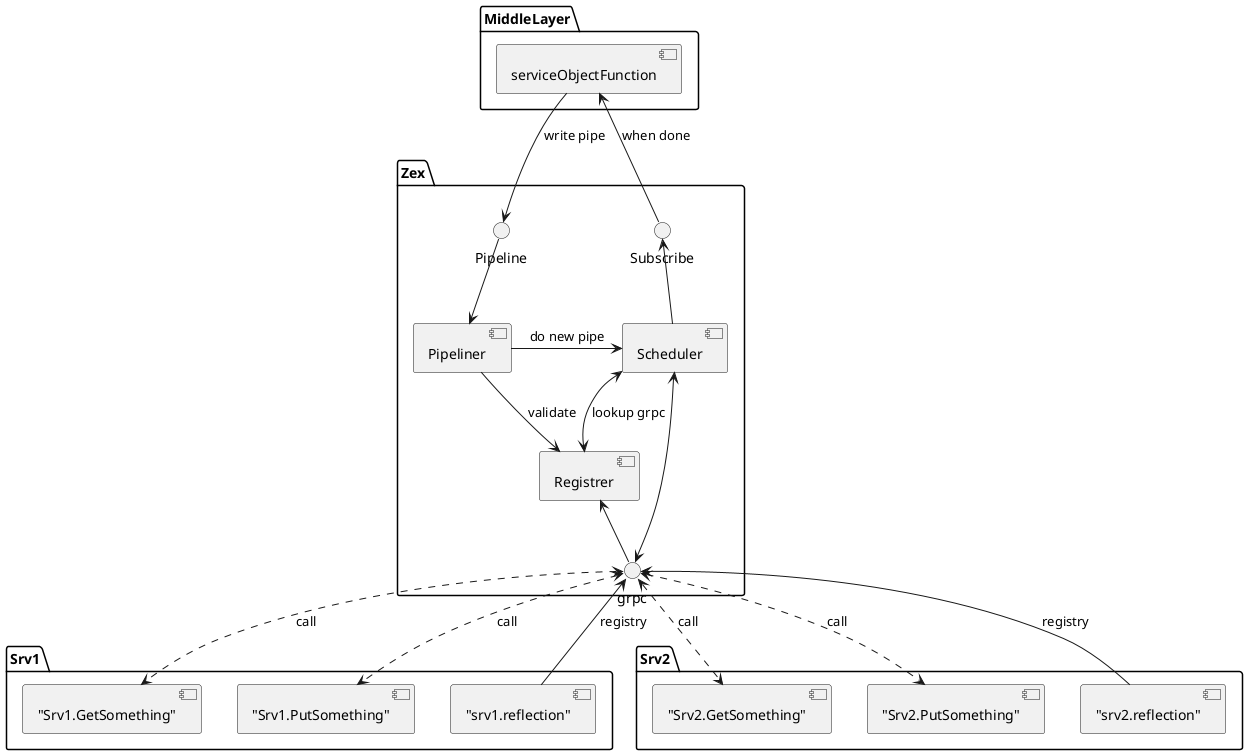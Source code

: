 @startuml

package "Zex" {
Pipeline --> [Pipeliner]
Subscribe <-- [Scheduler]

[Scheduler] <-right- [Pipeliner]: do new pipe

[Pipeliner] -down-> [Registrer] : validate

[Scheduler] <--> [Registrer] : lookup grpc
[Scheduler] <--> grpc

[Registrer] <-- grpc
}

package "MiddleLayer" {
    [serviceObjectFunction] --> Pipeline : write pipe
    [serviceObjectFunction] <-- Subscribe: when done
}


package "Srv1" {
    ["srv1.reflection"] -up-> grpc : registry
    grpc <-..right-> ["Srv1.GetSomething"] : call
    grpc <-..right-> ["Srv1.PutSomething"] : call
}



package "Srv2" {
    ["srv2.reflection"] -up-> grpc : registry
    grpc <-..right-> ["Srv2.GetSomething"] : call
    grpc <-..right-> ["Srv2.PutSomething"] : call
}


@enduml